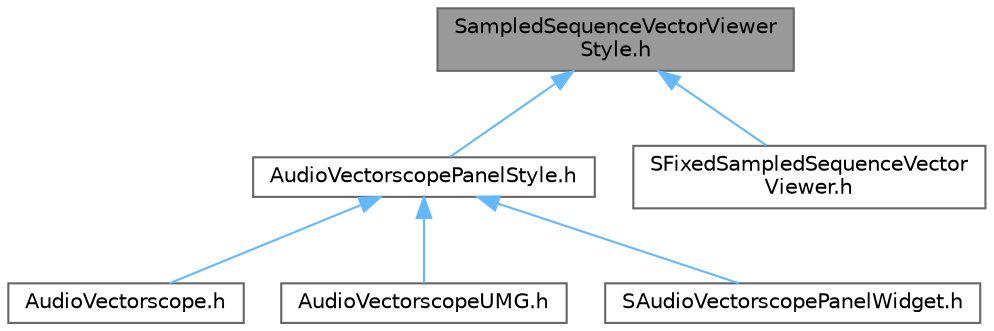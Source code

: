 digraph "SampledSequenceVectorViewerStyle.h"
{
 // INTERACTIVE_SVG=YES
 // LATEX_PDF_SIZE
  bgcolor="transparent";
  edge [fontname=Helvetica,fontsize=10,labelfontname=Helvetica,labelfontsize=10];
  node [fontname=Helvetica,fontsize=10,shape=box,height=0.2,width=0.4];
  Node1 [id="Node000001",label="SampledSequenceVectorViewer\lStyle.h",height=0.2,width=0.4,color="gray40", fillcolor="grey60", style="filled", fontcolor="black",tooltip=" "];
  Node1 -> Node2 [id="edge1_Node000001_Node000002",dir="back",color="steelblue1",style="solid",tooltip=" "];
  Node2 [id="Node000002",label="AudioVectorscopePanelStyle.h",height=0.2,width=0.4,color="grey40", fillcolor="white", style="filled",URL="$d6/d5c/AudioVectorscopePanelStyle_8h.html",tooltip=" "];
  Node2 -> Node3 [id="edge2_Node000002_Node000003",dir="back",color="steelblue1",style="solid",tooltip=" "];
  Node3 [id="Node000003",label="AudioVectorscope.h",height=0.2,width=0.4,color="grey40", fillcolor="white", style="filled",URL="$d8/d00/AudioVectorscope_8h.html",tooltip=" "];
  Node2 -> Node4 [id="edge3_Node000002_Node000004",dir="back",color="steelblue1",style="solid",tooltip=" "];
  Node4 [id="Node000004",label="AudioVectorscopeUMG.h",height=0.2,width=0.4,color="grey40", fillcolor="white", style="filled",URL="$dd/d40/AudioVectorscopeUMG_8h.html",tooltip=" "];
  Node2 -> Node5 [id="edge4_Node000002_Node000005",dir="back",color="steelblue1",style="solid",tooltip=" "];
  Node5 [id="Node000005",label="SAudioVectorscopePanelWidget.h",height=0.2,width=0.4,color="grey40", fillcolor="white", style="filled",URL="$d8/d68/SAudioVectorscopePanelWidget_8h.html",tooltip=" "];
  Node1 -> Node6 [id="edge5_Node000001_Node000006",dir="back",color="steelblue1",style="solid",tooltip=" "];
  Node6 [id="Node000006",label="SFixedSampledSequenceVector\lViewer.h",height=0.2,width=0.4,color="grey40", fillcolor="white", style="filled",URL="$db/df9/SFixedSampledSequenceVectorViewer_8h.html",tooltip=" "];
}
